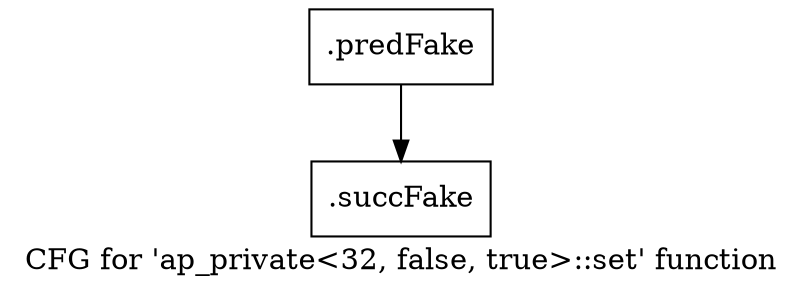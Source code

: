 digraph "CFG for 'ap_private\<32, false, true\>::set' function" {
	label="CFG for 'ap_private\<32, false, true\>::set' function";

	Node0x479ced0 [shape=record,filename="",linenumber="",label="{.predFake}"];
	Node0x479ced0 -> Node0x47c9920[ callList="" memoryops="" filename="/media/miguel/NewVolume/Linux/Xilinx/Vitis_HLS/2020.2/include/etc/ap_private.h" execusionnum="0"];
	Node0x47c9920 [shape=record,filename="/media/miguel/NewVolume/Linux/Xilinx/Vitis_HLS/2020.2/include/etc/ap_private.h",linenumber="2177",label="{.succFake}"];
}

